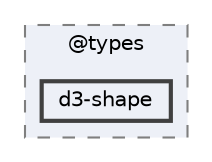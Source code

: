 digraph "C:/Users/arisc/OneDrive/Documents/GitHub/FINAL/EcoEats-Project/node_modules/@types/d3-shape"
{
 // LATEX_PDF_SIZE
  bgcolor="transparent";
  edge [fontname=Helvetica,fontsize=10,labelfontname=Helvetica,labelfontsize=10];
  node [fontname=Helvetica,fontsize=10,shape=box,height=0.2,width=0.4];
  compound=true
  subgraph clusterdir_fcfbd2bcc1e777bae19fd8075af818f1 {
    graph [ bgcolor="#edf0f7", pencolor="grey50", label="@types", fontname=Helvetica,fontsize=10 style="filled,dashed", URL="dir_fcfbd2bcc1e777bae19fd8075af818f1.html",tooltip=""]
  dir_dadd4aee0aab77de6ff636f10979fb2d [label="d3-shape", fillcolor="#edf0f7", color="grey25", style="filled,bold", URL="dir_dadd4aee0aab77de6ff636f10979fb2d.html",tooltip=""];
  }
}
